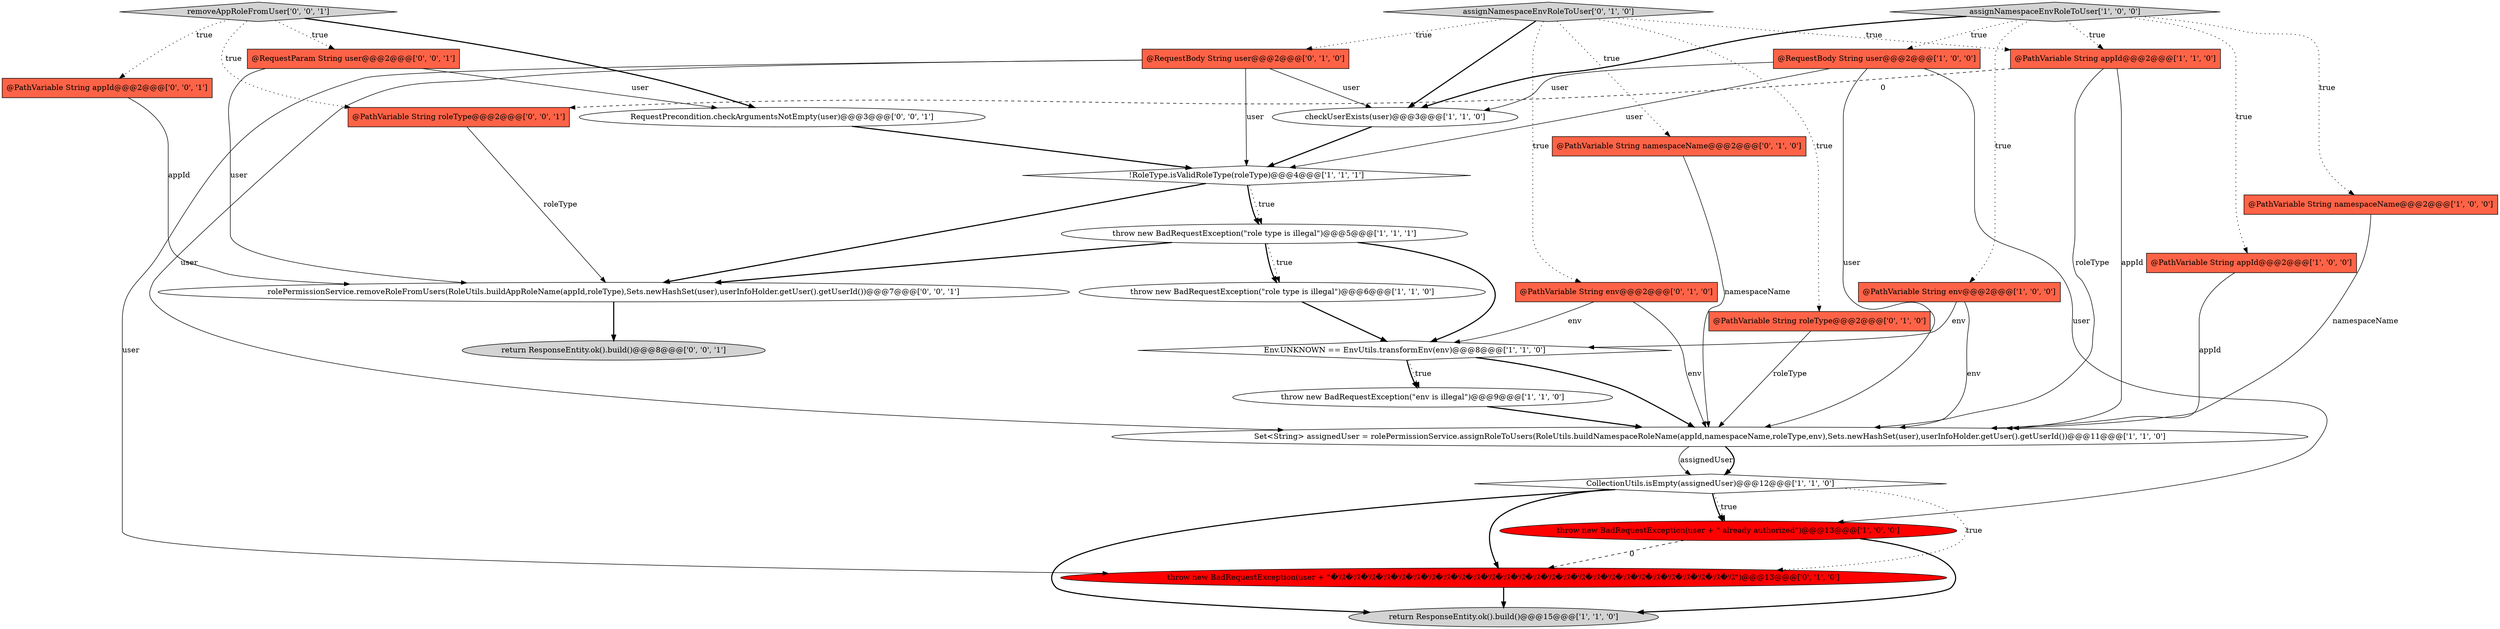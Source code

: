 digraph {
16 [style = filled, label = "@RequestBody String user@@@2@@@['0', '1', '0']", fillcolor = tomato, shape = box image = "AAA0AAABBB2BBB"];
14 [style = filled, label = "throw new BadRequestException(\"env is illegal\")@@@9@@@['1', '1', '0']", fillcolor = white, shape = ellipse image = "AAA0AAABBB1BBB"];
17 [style = filled, label = "assignNamespaceEnvRoleToUser['0', '1', '0']", fillcolor = lightgray, shape = diamond image = "AAA0AAABBB2BBB"];
9 [style = filled, label = "@PathVariable String namespaceName@@@2@@@['1', '0', '0']", fillcolor = tomato, shape = box image = "AAA0AAABBB1BBB"];
1 [style = filled, label = "Env.UNKNOWN == EnvUtils.transformEnv(env)@@@8@@@['1', '1', '0']", fillcolor = white, shape = diamond image = "AAA0AAABBB1BBB"];
19 [style = filled, label = "@PathVariable String namespaceName@@@2@@@['0', '1', '0']", fillcolor = tomato, shape = box image = "AAA0AAABBB2BBB"];
10 [style = filled, label = "@PathVariable String appId@@@2@@@['1', '1', '0']", fillcolor = tomato, shape = box image = "AAA0AAABBB1BBB"];
22 [style = filled, label = "@PathVariable String appId@@@2@@@['0', '0', '1']", fillcolor = tomato, shape = box image = "AAA0AAABBB3BBB"];
15 [style = filled, label = "CollectionUtils.isEmpty(assignedUser)@@@12@@@['1', '1', '0']", fillcolor = white, shape = diamond image = "AAA0AAABBB1BBB"];
18 [style = filled, label = "@PathVariable String env@@@2@@@['0', '1', '0']", fillcolor = tomato, shape = box image = "AAA0AAABBB2BBB"];
23 [style = filled, label = "@RequestParam String user@@@2@@@['0', '0', '1']", fillcolor = tomato, shape = box image = "AAA0AAABBB3BBB"];
4 [style = filled, label = "@RequestBody String user@@@2@@@['1', '0', '0']", fillcolor = tomato, shape = box image = "AAA0AAABBB1BBB"];
21 [style = filled, label = "@PathVariable String roleType@@@2@@@['0', '1', '0']", fillcolor = tomato, shape = box image = "AAA0AAABBB2BBB"];
25 [style = filled, label = "return ResponseEntity.ok().build()@@@8@@@['0', '0', '1']", fillcolor = lightgray, shape = ellipse image = "AAA0AAABBB3BBB"];
28 [style = filled, label = "@PathVariable String roleType@@@2@@@['0', '0', '1']", fillcolor = tomato, shape = box image = "AAA0AAABBB3BBB"];
0 [style = filled, label = "!RoleType.isValidRoleType(roleType)@@@4@@@['1', '1', '1']", fillcolor = white, shape = diamond image = "AAA0AAABBB1BBB"];
8 [style = filled, label = "@PathVariable String env@@@2@@@['1', '0', '0']", fillcolor = tomato, shape = box image = "AAA0AAABBB1BBB"];
12 [style = filled, label = "assignNamespaceEnvRoleToUser['1', '0', '0']", fillcolor = lightgray, shape = diamond image = "AAA0AAABBB1BBB"];
2 [style = filled, label = "Set<String> assignedUser = rolePermissionService.assignRoleToUsers(RoleUtils.buildNamespaceRoleName(appId,namespaceName,roleType,env),Sets.newHashSet(user),userInfoHolder.getUser().getUserId())@@@11@@@['1', '1', '0']", fillcolor = white, shape = ellipse image = "AAA0AAABBB1BBB"];
7 [style = filled, label = "@PathVariable String appId@@@2@@@['1', '0', '0']", fillcolor = tomato, shape = box image = "AAA0AAABBB1BBB"];
26 [style = filled, label = "rolePermissionService.removeRoleFromUsers(RoleUtils.buildAppRoleName(appId,roleType),Sets.newHashSet(user),userInfoHolder.getUser().getUserId())@@@7@@@['0', '0', '1']", fillcolor = white, shape = ellipse image = "AAA0AAABBB3BBB"];
13 [style = filled, label = "throw new BadRequestException(\"role type is illegal\")@@@6@@@['1', '1', '0']", fillcolor = white, shape = ellipse image = "AAA0AAABBB1BBB"];
27 [style = filled, label = "removeAppRoleFromUser['0', '0', '1']", fillcolor = lightgray, shape = diamond image = "AAA0AAABBB3BBB"];
11 [style = filled, label = "throw new BadRequestException(user + \" already authorized\")@@@13@@@['1', '0', '0']", fillcolor = red, shape = ellipse image = "AAA1AAABBB1BBB"];
6 [style = filled, label = "return ResponseEntity.ok().build()@@@15@@@['1', '1', '0']", fillcolor = lightgray, shape = ellipse image = "AAA0AAABBB1BBB"];
20 [style = filled, label = "throw new BadRequestException(user + \"�ｿｽ�ｿｽ�ｿｽ�ｿｽ�ｿｽ�ｿｽ�ｿｽ�ｿｽ�ｿｽ�ｿｽ�ｿｽ�ｿｽ�ｿｽ�ｿｽ�ｿｽ�ｿｽ�ｿｽ�ｿｽ�ｿｽ�ｿｽ�ｿｽ�ｿｽ�ｿｽ�ｿｽ�ｿｽ�ｿｽ�ｿｽ\")@@@13@@@['0', '1', '0']", fillcolor = red, shape = ellipse image = "AAA1AAABBB2BBB"];
24 [style = filled, label = "RequestPrecondition.checkArgumentsNotEmpty(user)@@@3@@@['0', '0', '1']", fillcolor = white, shape = ellipse image = "AAA0AAABBB3BBB"];
5 [style = filled, label = "checkUserExists(user)@@@3@@@['1', '1', '0']", fillcolor = white, shape = ellipse image = "AAA0AAABBB1BBB"];
3 [style = filled, label = "throw new BadRequestException(\"role type is illegal\")@@@5@@@['1', '1', '1']", fillcolor = white, shape = ellipse image = "AAA0AAABBB1BBB"];
0->3 [style = bold, label=""];
17->5 [style = bold, label=""];
11->20 [style = dashed, label="0"];
18->2 [style = solid, label="env"];
23->26 [style = solid, label="user"];
12->5 [style = bold, label=""];
3->1 [style = bold, label=""];
0->26 [style = bold, label=""];
17->18 [style = dotted, label="true"];
27->22 [style = dotted, label="true"];
12->8 [style = dotted, label="true"];
24->0 [style = bold, label=""];
10->2 [style = solid, label="roleType"];
4->11 [style = solid, label="user"];
11->6 [style = bold, label=""];
26->25 [style = bold, label=""];
4->2 [style = solid, label="user"];
3->26 [style = bold, label=""];
27->23 [style = dotted, label="true"];
15->20 [style = dotted, label="true"];
10->28 [style = dashed, label="0"];
15->6 [style = bold, label=""];
16->2 [style = solid, label="user"];
2->15 [style = solid, label="assignedUser"];
20->6 [style = bold, label=""];
1->14 [style = dotted, label="true"];
8->2 [style = solid, label="env"];
4->0 [style = solid, label="user"];
16->20 [style = solid, label="user"];
13->1 [style = bold, label=""];
17->16 [style = dotted, label="true"];
21->2 [style = solid, label="roleType"];
7->2 [style = solid, label="appId"];
28->26 [style = solid, label="roleType"];
17->10 [style = dotted, label="true"];
27->28 [style = dotted, label="true"];
16->0 [style = solid, label="user"];
10->2 [style = solid, label="appId"];
9->2 [style = solid, label="namespaceName"];
15->11 [style = bold, label=""];
12->10 [style = dotted, label="true"];
8->1 [style = solid, label="env"];
18->1 [style = solid, label="env"];
5->0 [style = bold, label=""];
15->20 [style = bold, label=""];
2->15 [style = bold, label=""];
4->5 [style = solid, label="user"];
15->11 [style = dotted, label="true"];
17->19 [style = dotted, label="true"];
3->13 [style = bold, label=""];
23->24 [style = solid, label="user"];
22->26 [style = solid, label="appId"];
1->14 [style = bold, label=""];
1->2 [style = bold, label=""];
14->2 [style = bold, label=""];
27->24 [style = bold, label=""];
12->4 [style = dotted, label="true"];
0->3 [style = dotted, label="true"];
12->7 [style = dotted, label="true"];
17->21 [style = dotted, label="true"];
12->9 [style = dotted, label="true"];
19->2 [style = solid, label="namespaceName"];
3->13 [style = dotted, label="true"];
16->5 [style = solid, label="user"];
}
